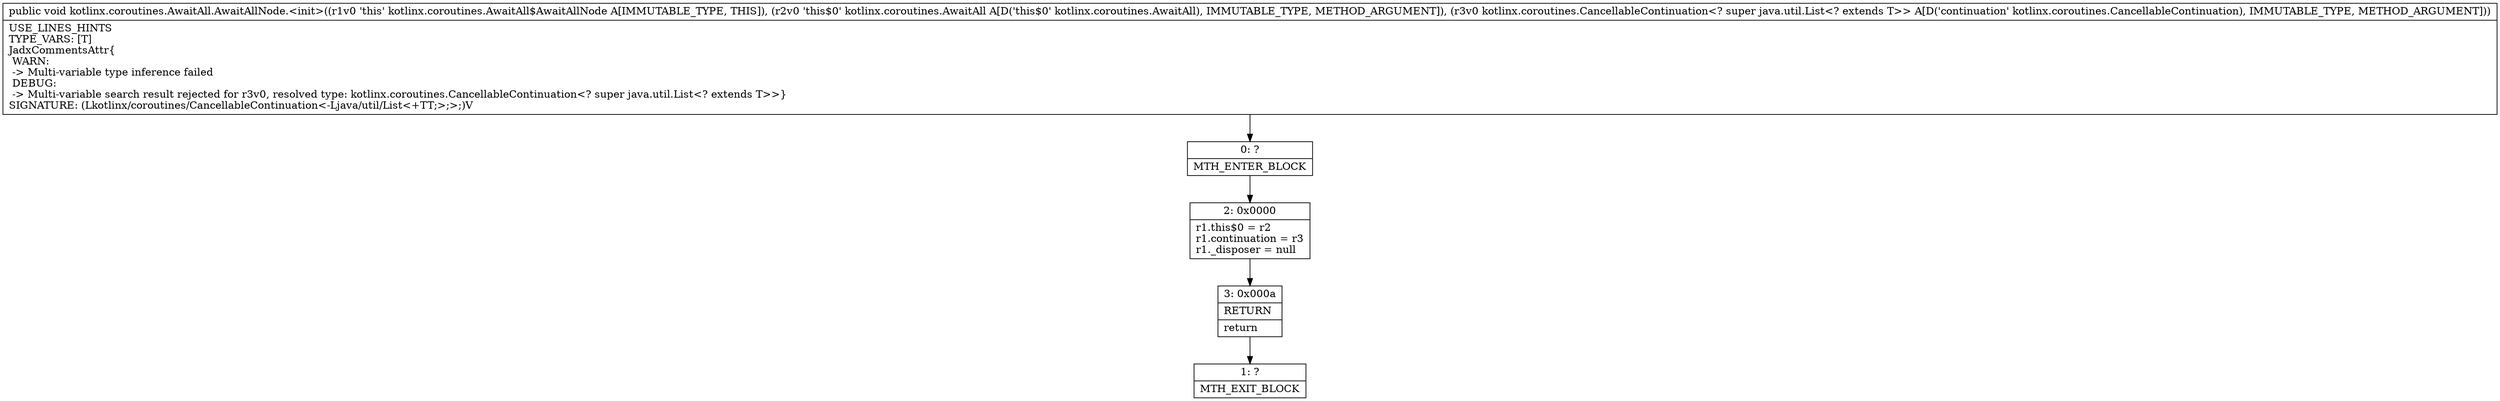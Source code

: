 digraph "CFG forkotlinx.coroutines.AwaitAll.AwaitAllNode.\<init\>(Lkotlinx\/coroutines\/AwaitAll;Lkotlinx\/coroutines\/CancellableContinuation;)V" {
Node_0 [shape=record,label="{0\:\ ?|MTH_ENTER_BLOCK\l}"];
Node_2 [shape=record,label="{2\:\ 0x0000|r1.this$0 = r2\lr1.continuation = r3\lr1._disposer = null\l}"];
Node_3 [shape=record,label="{3\:\ 0x000a|RETURN\l|return\l}"];
Node_1 [shape=record,label="{1\:\ ?|MTH_EXIT_BLOCK\l}"];
MethodNode[shape=record,label="{public void kotlinx.coroutines.AwaitAll.AwaitAllNode.\<init\>((r1v0 'this' kotlinx.coroutines.AwaitAll$AwaitAllNode A[IMMUTABLE_TYPE, THIS]), (r2v0 'this$0' kotlinx.coroutines.AwaitAll A[D('this$0' kotlinx.coroutines.AwaitAll), IMMUTABLE_TYPE, METHOD_ARGUMENT]), (r3v0 kotlinx.coroutines.CancellableContinuation\<? super java.util.List\<? extends T\>\> A[D('continuation' kotlinx.coroutines.CancellableContinuation), IMMUTABLE_TYPE, METHOD_ARGUMENT]))  | USE_LINES_HINTS\lTYPE_VARS: [T]\lJadxCommentsAttr\{\l WARN: \l \-\> Multi\-variable type inference failed\l DEBUG: \l \-\> Multi\-variable search result rejected for r3v0, resolved type: kotlinx.coroutines.CancellableContinuation\<? super java.util.List\<? extends T\>\>\}\lSIGNATURE: (Lkotlinx\/coroutines\/CancellableContinuation\<\-Ljava\/util\/List\<+TT;\>;\>;)V\l}"];
MethodNode -> Node_0;Node_0 -> Node_2;
Node_2 -> Node_3;
Node_3 -> Node_1;
}

